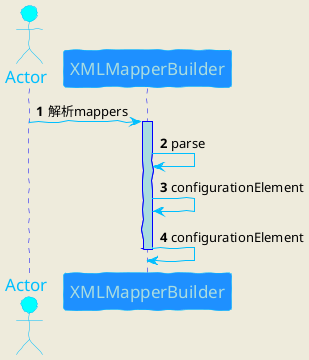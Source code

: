 @startuml

skinparam backgroundColor #EEEBDC
skinparam handwritten true

skinparam sequence {
	ArrowColor DeepSkyBlue
	ActorBorderColor DeepSkyBlue
	LifeLineBorderColor blue
	LifeLineBackgroundColor #A9DCDF

	ParticipantBorderColor DeepSkyBlue
	ParticipantBackgroundColor DodgerBlue
	ParticipantFontName Impact
	ParticipantFontSize 17
	ParticipantFontColor #A9DCDF

	ActorBackgroundColor aqua
	ActorFontColor DeepSkyBlue
	ActorFontSize 17
	ActorFontName Aapex
}

autonumber

actor Actor as start
start -> XMLMapperBuilder: 解析mappers
    activate XMLMapperBuilder
    XMLMapperBuilder -> XMLMapperBuilder: parse
    XMLMapperBuilder -> XMLMapperBuilder: configurationElement
    XMLMapperBuilder -> XMLMapperBuilder: configurationElement


    deactivate XMLMapperBuilder
@enduml
